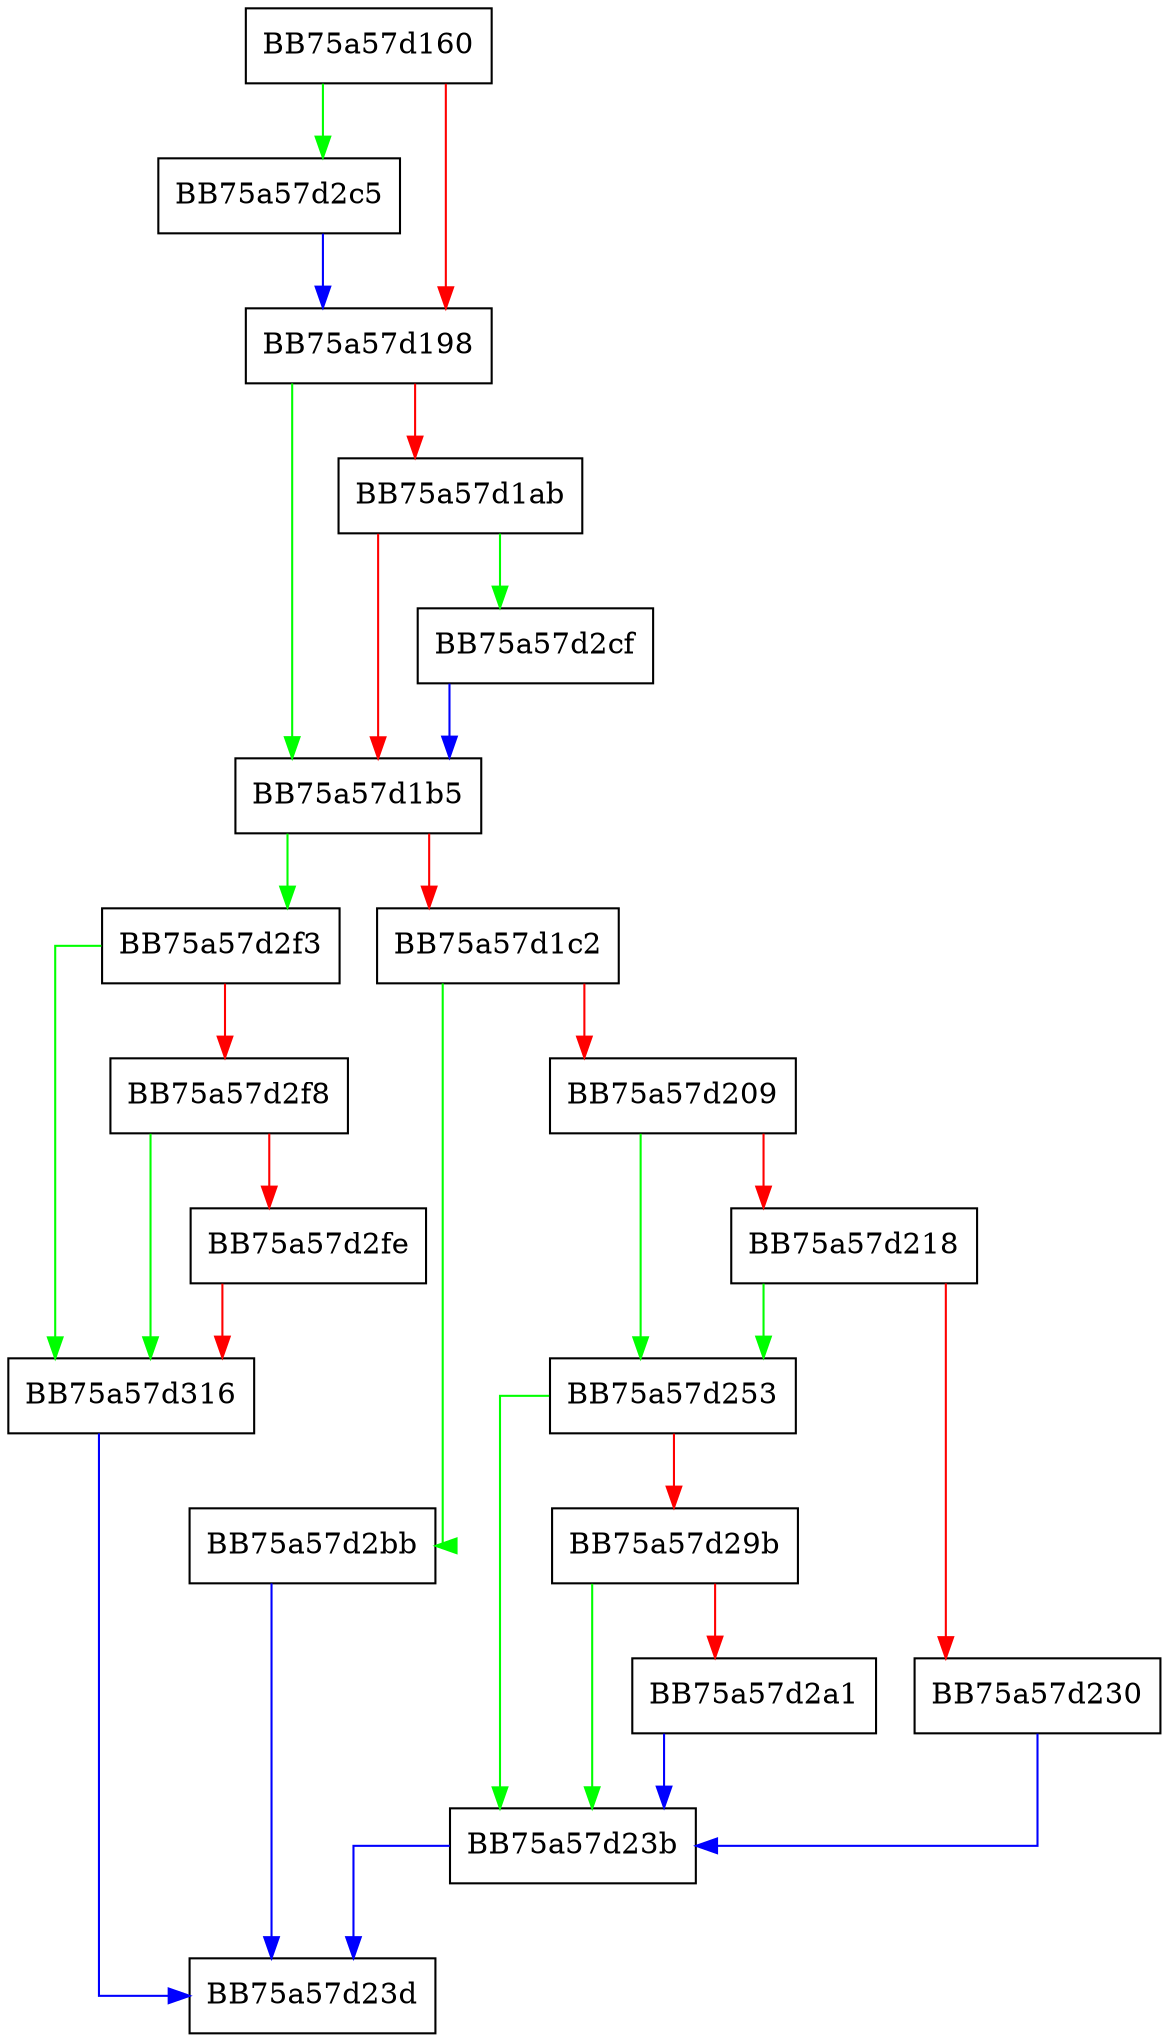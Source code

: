 digraph OpenFile {
  node [shape="box"];
  graph [splines=ortho];
  BB75a57d160 -> BB75a57d2c5 [color="green"];
  BB75a57d160 -> BB75a57d198 [color="red"];
  BB75a57d198 -> BB75a57d1b5 [color="green"];
  BB75a57d198 -> BB75a57d1ab [color="red"];
  BB75a57d1ab -> BB75a57d2cf [color="green"];
  BB75a57d1ab -> BB75a57d1b5 [color="red"];
  BB75a57d1b5 -> BB75a57d2f3 [color="green"];
  BB75a57d1b5 -> BB75a57d1c2 [color="red"];
  BB75a57d1c2 -> BB75a57d2bb [color="green"];
  BB75a57d1c2 -> BB75a57d209 [color="red"];
  BB75a57d209 -> BB75a57d253 [color="green"];
  BB75a57d209 -> BB75a57d218 [color="red"];
  BB75a57d218 -> BB75a57d253 [color="green"];
  BB75a57d218 -> BB75a57d230 [color="red"];
  BB75a57d230 -> BB75a57d23b [color="blue"];
  BB75a57d23b -> BB75a57d23d [color="blue"];
  BB75a57d253 -> BB75a57d23b [color="green"];
  BB75a57d253 -> BB75a57d29b [color="red"];
  BB75a57d29b -> BB75a57d23b [color="green"];
  BB75a57d29b -> BB75a57d2a1 [color="red"];
  BB75a57d2a1 -> BB75a57d23b [color="blue"];
  BB75a57d2bb -> BB75a57d23d [color="blue"];
  BB75a57d2c5 -> BB75a57d198 [color="blue"];
  BB75a57d2cf -> BB75a57d1b5 [color="blue"];
  BB75a57d2f3 -> BB75a57d316 [color="green"];
  BB75a57d2f3 -> BB75a57d2f8 [color="red"];
  BB75a57d2f8 -> BB75a57d316 [color="green"];
  BB75a57d2f8 -> BB75a57d2fe [color="red"];
  BB75a57d2fe -> BB75a57d316 [color="red"];
  BB75a57d316 -> BB75a57d23d [color="blue"];
}